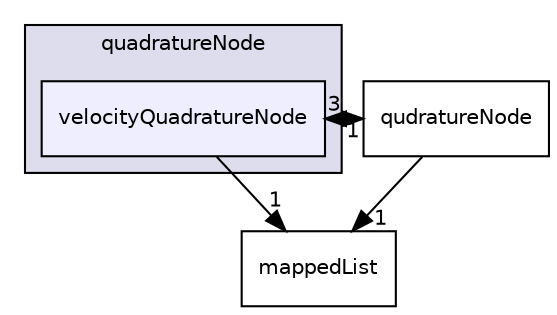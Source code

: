 digraph "velocityQuadratureNode" {
  bgcolor=transparent;
  compound=true
  node [ fontsize="10", fontname="Helvetica"];
  edge [ labelfontsize="10", labelfontname="Helvetica"];
  subgraph clusterdir_48cba3f3a1194fdbaf1cf859d335accc {
    graph [ bgcolor="#ddddee", pencolor="black", label="quadratureNode" fontname="Helvetica", fontsize="10", URL="dir_48cba3f3a1194fdbaf1cf859d335accc.html"]
  dir_5a4144275028d9f3cbc799aa2d44e310 [shape=box, label="velocityQuadratureNode", style="filled", fillcolor="#eeeeff", pencolor="black", URL="dir_5a4144275028d9f3cbc799aa2d44e310.html"];
  }
  dir_756cbb30c0965e0e9e886c012f304c82 [shape=box label="qudratureNode" URL="dir_756cbb30c0965e0e9e886c012f304c82.html"];
  dir_987bd2a8a4b3ec7be1bd9f4b3cda3f9a [shape=box label="mappedList" URL="dir_987bd2a8a4b3ec7be1bd9f4b3cda3f9a.html"];
  dir_756cbb30c0965e0e9e886c012f304c82->dir_987bd2a8a4b3ec7be1bd9f4b3cda3f9a [headlabel="1", labeldistance=1.5 headhref="dir_000321_000226.html"];
  dir_756cbb30c0965e0e9e886c012f304c82->dir_5a4144275028d9f3cbc799aa2d44e310 [headlabel="1", labeldistance=1.5 headhref="dir_000321_000345.html"];
  dir_5a4144275028d9f3cbc799aa2d44e310->dir_756cbb30c0965e0e9e886c012f304c82 [headlabel="3", labeldistance=1.5 headhref="dir_000345_000321.html"];
  dir_5a4144275028d9f3cbc799aa2d44e310->dir_987bd2a8a4b3ec7be1bd9f4b3cda3f9a [headlabel="1", labeldistance=1.5 headhref="dir_000345_000226.html"];
}

